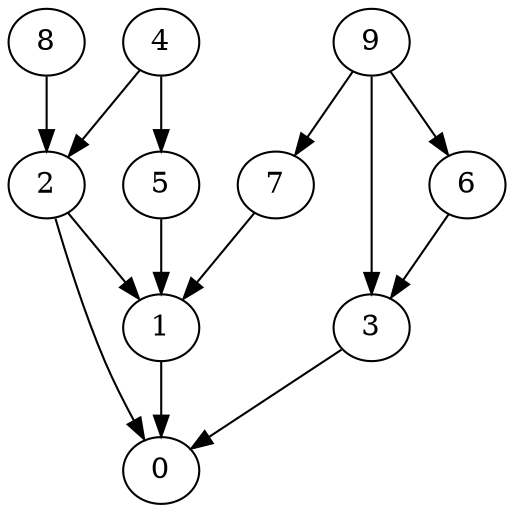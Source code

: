 digraph G {
  graph [splines=true overlap=false]
  node  [shape=ellipse, width=0.3, height=0.3]
  0 [label="0"];
  1 [label="1"];
  2 [label="2"];
  3 [label="3"];
  4 [label="4"];
  5 [label="5"];
  6 [label="6"];
  7 [label="7"];
  8 [label="8"];
  9 [label="9"];
  1 -> 0;
  2 -> 0;
  2 -> 1;
  3 -> 0;
  4 -> 2;
  4 -> 5;
  5 -> 1;
  6 -> 3;
  7 -> 1;
  8 -> 2;
  9 -> 3;
  9 -> 6;
  9 -> 7;
}
